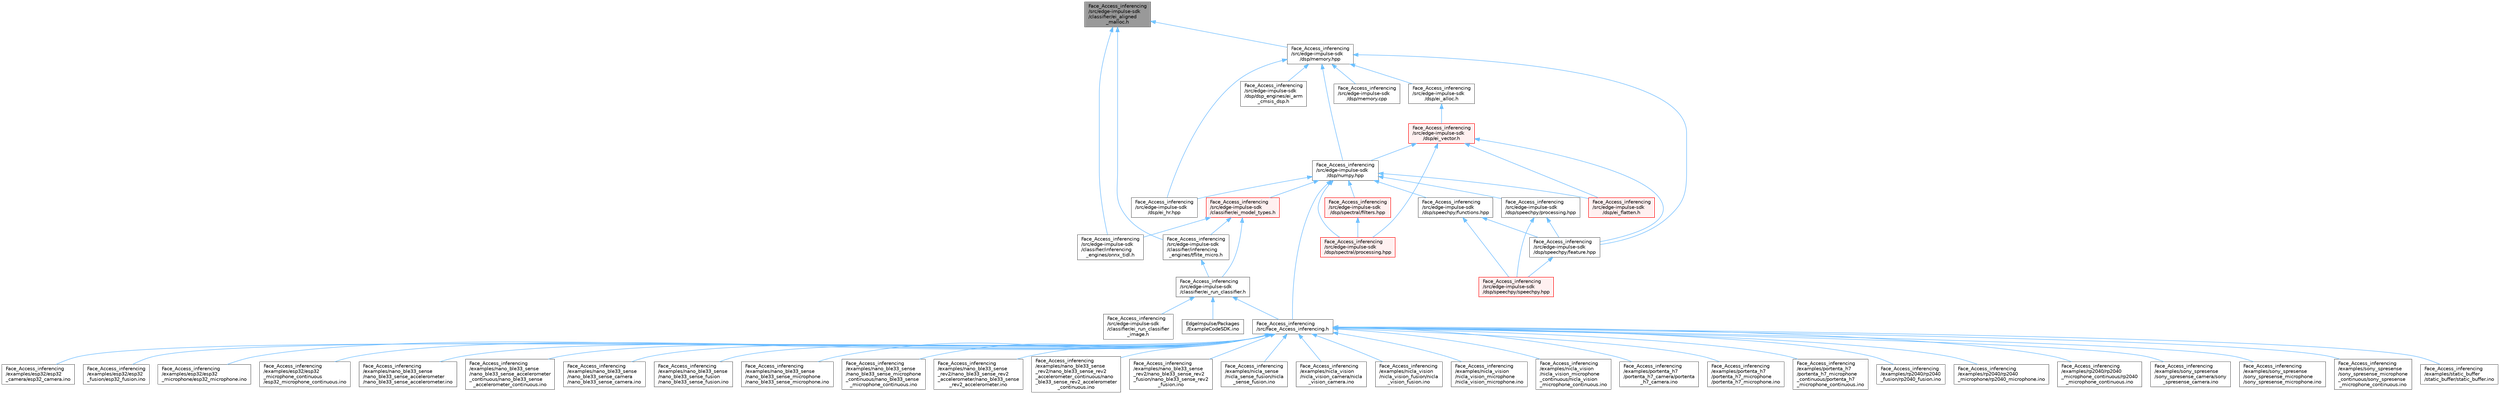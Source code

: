 digraph "Face_Access_inferencing/src/edge-impulse-sdk/classifier/ei_aligned_malloc.h"
{
 // LATEX_PDF_SIZE
  bgcolor="transparent";
  edge [fontname=Helvetica,fontsize=10,labelfontname=Helvetica,labelfontsize=10];
  node [fontname=Helvetica,fontsize=10,shape=box,height=0.2,width=0.4];
  Node1 [id="Node000001",label="Face_Access_inferencing\l/src/edge-impulse-sdk\l/classifier/ei_aligned\l_malloc.h",height=0.2,width=0.4,color="gray40", fillcolor="grey60", style="filled", fontcolor="black",tooltip=" "];
  Node1 -> Node2 [id="edge1_Node000001_Node000002",dir="back",color="steelblue1",style="solid",tooltip=" "];
  Node2 [id="Node000002",label="Face_Access_inferencing\l/src/edge-impulse-sdk\l/classifier/inferencing\l_engines/onnx_tidl.h",height=0.2,width=0.4,color="grey40", fillcolor="white", style="filled",URL="$onnx__tidl_8h.html",tooltip=" "];
  Node1 -> Node3 [id="edge2_Node000001_Node000003",dir="back",color="steelblue1",style="solid",tooltip=" "];
  Node3 [id="Node000003",label="Face_Access_inferencing\l/src/edge-impulse-sdk\l/classifier/inferencing\l_engines/tflite_micro.h",height=0.2,width=0.4,color="grey40", fillcolor="white", style="filled",URL="$tflite__micro_8h.html",tooltip=" "];
  Node3 -> Node4 [id="edge3_Node000003_Node000004",dir="back",color="steelblue1",style="solid",tooltip=" "];
  Node4 [id="Node000004",label="Face_Access_inferencing\l/src/edge-impulse-sdk\l/classifier/ei_run_classifier.h",height=0.2,width=0.4,color="grey40", fillcolor="white", style="filled",URL="$ei__run__classifier_8h.html",tooltip=" "];
  Node4 -> Node5 [id="edge4_Node000004_Node000005",dir="back",color="steelblue1",style="solid",tooltip=" "];
  Node5 [id="Node000005",label="EdgeImpulse/Packages\l/ExampleCodeSDK.ino",height=0.2,width=0.4,color="grey40", fillcolor="white", style="filled",URL="$_example_code_s_d_k_8ino.html",tooltip=" "];
  Node4 -> Node6 [id="edge5_Node000004_Node000006",dir="back",color="steelblue1",style="solid",tooltip=" "];
  Node6 [id="Node000006",label="Face_Access_inferencing\l/src/Face_Access_inferencing.h",height=0.2,width=0.4,color="grey40", fillcolor="white", style="filled",URL="$_face___access__inferencing_8h.html",tooltip=" "];
  Node6 -> Node7 [id="edge6_Node000006_Node000007",dir="back",color="steelblue1",style="solid",tooltip=" "];
  Node7 [id="Node000007",label="Face_Access_inferencing\l/examples/esp32/esp32\l_camera/esp32_camera.ino",height=0.2,width=0.4,color="grey40", fillcolor="white", style="filled",URL="$esp32__camera_8ino.html",tooltip=" "];
  Node6 -> Node8 [id="edge7_Node000006_Node000008",dir="back",color="steelblue1",style="solid",tooltip=" "];
  Node8 [id="Node000008",label="Face_Access_inferencing\l/examples/esp32/esp32\l_fusion/esp32_fusion.ino",height=0.2,width=0.4,color="grey40", fillcolor="white", style="filled",URL="$esp32__fusion_8ino.html",tooltip=" "];
  Node6 -> Node9 [id="edge8_Node000006_Node000009",dir="back",color="steelblue1",style="solid",tooltip=" "];
  Node9 [id="Node000009",label="Face_Access_inferencing\l/examples/esp32/esp32\l_microphone/esp32_microphone.ino",height=0.2,width=0.4,color="grey40", fillcolor="white", style="filled",URL="$esp32__microphone_8ino.html",tooltip=" "];
  Node6 -> Node10 [id="edge9_Node000006_Node000010",dir="back",color="steelblue1",style="solid",tooltip=" "];
  Node10 [id="Node000010",label="Face_Access_inferencing\l/examples/esp32/esp32\l_microphone_continuous\l/esp32_microphone_continuous.ino",height=0.2,width=0.4,color="grey40", fillcolor="white", style="filled",URL="$esp32__microphone__continuous_8ino.html",tooltip=" "];
  Node6 -> Node11 [id="edge10_Node000006_Node000011",dir="back",color="steelblue1",style="solid",tooltip=" "];
  Node11 [id="Node000011",label="Face_Access_inferencing\l/examples/nano_ble33_sense\l/nano_ble33_sense_accelerometer\l/nano_ble33_sense_accelerometer.ino",height=0.2,width=0.4,color="grey40", fillcolor="white", style="filled",URL="$nano__ble33__sense__accelerometer_8ino.html",tooltip=" "];
  Node6 -> Node12 [id="edge11_Node000006_Node000012",dir="back",color="steelblue1",style="solid",tooltip=" "];
  Node12 [id="Node000012",label="Face_Access_inferencing\l/examples/nano_ble33_sense\l/nano_ble33_sense_accelerometer\l_continuous/nano_ble33_sense\l_accelerometer_continuous.ino",height=0.2,width=0.4,color="grey40", fillcolor="white", style="filled",URL="$nano__ble33__sense__accelerometer__continuous_8ino.html",tooltip=" "];
  Node6 -> Node13 [id="edge12_Node000006_Node000013",dir="back",color="steelblue1",style="solid",tooltip=" "];
  Node13 [id="Node000013",label="Face_Access_inferencing\l/examples/nano_ble33_sense\l/nano_ble33_sense_camera\l/nano_ble33_sense_camera.ino",height=0.2,width=0.4,color="grey40", fillcolor="white", style="filled",URL="$nano__ble33__sense__camera_8ino.html",tooltip=" "];
  Node6 -> Node14 [id="edge13_Node000006_Node000014",dir="back",color="steelblue1",style="solid",tooltip=" "];
  Node14 [id="Node000014",label="Face_Access_inferencing\l/examples/nano_ble33_sense\l/nano_ble33_sense_fusion\l/nano_ble33_sense_fusion.ino",height=0.2,width=0.4,color="grey40", fillcolor="white", style="filled",URL="$nano__ble33__sense__fusion_8ino.html",tooltip=" "];
  Node6 -> Node15 [id="edge14_Node000006_Node000015",dir="back",color="steelblue1",style="solid",tooltip=" "];
  Node15 [id="Node000015",label="Face_Access_inferencing\l/examples/nano_ble33_sense\l/nano_ble33_sense_microphone\l/nano_ble33_sense_microphone.ino",height=0.2,width=0.4,color="grey40", fillcolor="white", style="filled",URL="$nano__ble33__sense__microphone_8ino.html",tooltip=" "];
  Node6 -> Node16 [id="edge15_Node000006_Node000016",dir="back",color="steelblue1",style="solid",tooltip=" "];
  Node16 [id="Node000016",label="Face_Access_inferencing\l/examples/nano_ble33_sense\l/nano_ble33_sense_microphone\l_continuous/nano_ble33_sense\l_microphone_continuous.ino",height=0.2,width=0.4,color="grey40", fillcolor="white", style="filled",URL="$nano__ble33__sense__microphone__continuous_8ino.html",tooltip=" "];
  Node6 -> Node17 [id="edge16_Node000006_Node000017",dir="back",color="steelblue1",style="solid",tooltip=" "];
  Node17 [id="Node000017",label="Face_Access_inferencing\l/examples/nano_ble33_sense\l_rev2/nano_ble33_sense_rev2\l_accelerometer/nano_ble33_sense\l_rev2_accelerometer.ino",height=0.2,width=0.4,color="grey40", fillcolor="white", style="filled",URL="$nano__ble33__sense__rev2__accelerometer_8ino.html",tooltip=" "];
  Node6 -> Node18 [id="edge17_Node000006_Node000018",dir="back",color="steelblue1",style="solid",tooltip=" "];
  Node18 [id="Node000018",label="Face_Access_inferencing\l/examples/nano_ble33_sense\l_rev2/nano_ble33_sense_rev2\l_accelerometer_continuous/nano\l_ble33_sense_rev2_accelerometer\l_continuous.ino",height=0.2,width=0.4,color="grey40", fillcolor="white", style="filled",URL="$nano__ble33__sense__rev2__accelerometer__continuous_8ino.html",tooltip=" "];
  Node6 -> Node19 [id="edge18_Node000006_Node000019",dir="back",color="steelblue1",style="solid",tooltip=" "];
  Node19 [id="Node000019",label="Face_Access_inferencing\l/examples/nano_ble33_sense\l_rev2/nano_ble33_sense_rev2\l_fusion/nano_ble33_sense_rev2\l_fusion.ino",height=0.2,width=0.4,color="grey40", fillcolor="white", style="filled",URL="$nano__ble33__sense__rev2__fusion_8ino.html",tooltip=" "];
  Node6 -> Node20 [id="edge19_Node000006_Node000020",dir="back",color="steelblue1",style="solid",tooltip=" "];
  Node20 [id="Node000020",label="Face_Access_inferencing\l/examples/nicla_sense\l/nicla_sense_fusion/nicla\l_sense_fusion.ino",height=0.2,width=0.4,color="grey40", fillcolor="white", style="filled",URL="$nicla__sense__fusion_8ino.html",tooltip=" "];
  Node6 -> Node21 [id="edge20_Node000006_Node000021",dir="back",color="steelblue1",style="solid",tooltip=" "];
  Node21 [id="Node000021",label="Face_Access_inferencing\l/examples/nicla_vision\l/nicla_vision_camera/nicla\l_vision_camera.ino",height=0.2,width=0.4,color="grey40", fillcolor="white", style="filled",URL="$nicla__vision__camera_8ino.html",tooltip=" "];
  Node6 -> Node22 [id="edge21_Node000006_Node000022",dir="back",color="steelblue1",style="solid",tooltip=" "];
  Node22 [id="Node000022",label="Face_Access_inferencing\l/examples/nicla_vision\l/nicla_vision_fusion/nicla\l_vision_fusion.ino",height=0.2,width=0.4,color="grey40", fillcolor="white", style="filled",URL="$nicla__vision__fusion_8ino.html",tooltip=" "];
  Node6 -> Node23 [id="edge22_Node000006_Node000023",dir="back",color="steelblue1",style="solid",tooltip=" "];
  Node23 [id="Node000023",label="Face_Access_inferencing\l/examples/nicla_vision\l/nicla_vision_microphone\l/nicla_vision_microphone.ino",height=0.2,width=0.4,color="grey40", fillcolor="white", style="filled",URL="$nicla__vision__microphone_8ino.html",tooltip=" "];
  Node6 -> Node24 [id="edge23_Node000006_Node000024",dir="back",color="steelblue1",style="solid",tooltip=" "];
  Node24 [id="Node000024",label="Face_Access_inferencing\l/examples/nicla_vision\l/nicla_vision_microphone\l_continuous/nicla_vision\l_microphone_continuous.ino",height=0.2,width=0.4,color="grey40", fillcolor="white", style="filled",URL="$nicla__vision__microphone__continuous_8ino.html",tooltip=" "];
  Node6 -> Node25 [id="edge24_Node000006_Node000025",dir="back",color="steelblue1",style="solid",tooltip=" "];
  Node25 [id="Node000025",label="Face_Access_inferencing\l/examples/portenta_h7\l/portenta_h7_camera/portenta\l_h7_camera.ino",height=0.2,width=0.4,color="grey40", fillcolor="white", style="filled",URL="$portenta__h7__camera_8ino.html",tooltip=" "];
  Node6 -> Node26 [id="edge25_Node000006_Node000026",dir="back",color="steelblue1",style="solid",tooltip=" "];
  Node26 [id="Node000026",label="Face_Access_inferencing\l/examples/portenta_h7\l/portenta_h7_microphone\l/portenta_h7_microphone.ino",height=0.2,width=0.4,color="grey40", fillcolor="white", style="filled",URL="$portenta__h7__microphone_8ino.html",tooltip=" "];
  Node6 -> Node27 [id="edge26_Node000006_Node000027",dir="back",color="steelblue1",style="solid",tooltip=" "];
  Node27 [id="Node000027",label="Face_Access_inferencing\l/examples/portenta_h7\l/portenta_h7_microphone\l_continuous/portenta_h7\l_microphone_continuous.ino",height=0.2,width=0.4,color="grey40", fillcolor="white", style="filled",URL="$portenta__h7__microphone__continuous_8ino.html",tooltip=" "];
  Node6 -> Node28 [id="edge27_Node000006_Node000028",dir="back",color="steelblue1",style="solid",tooltip=" "];
  Node28 [id="Node000028",label="Face_Access_inferencing\l/examples/rp2040/rp2040\l_fusion/rp2040_fusion.ino",height=0.2,width=0.4,color="grey40", fillcolor="white", style="filled",URL="$rp2040__fusion_8ino.html",tooltip=" "];
  Node6 -> Node29 [id="edge28_Node000006_Node000029",dir="back",color="steelblue1",style="solid",tooltip=" "];
  Node29 [id="Node000029",label="Face_Access_inferencing\l/examples/rp2040/rp2040\l_microphone/rp2040_microphone.ino",height=0.2,width=0.4,color="grey40", fillcolor="white", style="filled",URL="$rp2040__microphone_8ino.html",tooltip=" "];
  Node6 -> Node30 [id="edge29_Node000006_Node000030",dir="back",color="steelblue1",style="solid",tooltip=" "];
  Node30 [id="Node000030",label="Face_Access_inferencing\l/examples/rp2040/rp2040\l_microphone_continuous/rp2040\l_microphone_continuous.ino",height=0.2,width=0.4,color="grey40", fillcolor="white", style="filled",URL="$rp2040__microphone__continuous_8ino.html",tooltip=" "];
  Node6 -> Node31 [id="edge30_Node000006_Node000031",dir="back",color="steelblue1",style="solid",tooltip=" "];
  Node31 [id="Node000031",label="Face_Access_inferencing\l/examples/sony_spresense\l/sony_spresense_camera/sony\l_spresense_camera.ino",height=0.2,width=0.4,color="grey40", fillcolor="white", style="filled",URL="$sony__spresense__camera_8ino.html",tooltip=" "];
  Node6 -> Node32 [id="edge31_Node000006_Node000032",dir="back",color="steelblue1",style="solid",tooltip=" "];
  Node32 [id="Node000032",label="Face_Access_inferencing\l/examples/sony_spresense\l/sony_spresense_microphone\l/sony_spresense_microphone.ino",height=0.2,width=0.4,color="grey40", fillcolor="white", style="filled",URL="$sony__spresense__microphone_8ino.html",tooltip=" "];
  Node6 -> Node33 [id="edge32_Node000006_Node000033",dir="back",color="steelblue1",style="solid",tooltip=" "];
  Node33 [id="Node000033",label="Face_Access_inferencing\l/examples/sony_spresense\l/sony_spresense_microphone\l_continuous/sony_spresense\l_microphone_continuous.ino",height=0.2,width=0.4,color="grey40", fillcolor="white", style="filled",URL="$sony__spresense__microphone__continuous_8ino.html",tooltip=" "];
  Node6 -> Node34 [id="edge33_Node000006_Node000034",dir="back",color="steelblue1",style="solid",tooltip=" "];
  Node34 [id="Node000034",label="Face_Access_inferencing\l/examples/static_buffer\l/static_buffer/static_buffer.ino",height=0.2,width=0.4,color="grey40", fillcolor="white", style="filled",URL="$static__buffer_8ino.html",tooltip=" "];
  Node4 -> Node35 [id="edge34_Node000004_Node000035",dir="back",color="steelblue1",style="solid",tooltip=" "];
  Node35 [id="Node000035",label="Face_Access_inferencing\l/src/edge-impulse-sdk\l/classifier/ei_run_classifier\l_image.h",height=0.2,width=0.4,color="grey40", fillcolor="white", style="filled",URL="$ei__run__classifier__image_8h.html",tooltip=" "];
  Node1 -> Node36 [id="edge35_Node000001_Node000036",dir="back",color="steelblue1",style="solid",tooltip=" "];
  Node36 [id="Node000036",label="Face_Access_inferencing\l/src/edge-impulse-sdk\l/dsp/memory.hpp",height=0.2,width=0.4,color="grey40", fillcolor="white", style="filled",URL="$memory_8hpp.html",tooltip=" "];
  Node36 -> Node37 [id="edge36_Node000036_Node000037",dir="back",color="steelblue1",style="solid",tooltip=" "];
  Node37 [id="Node000037",label="Face_Access_inferencing\l/src/edge-impulse-sdk\l/dsp/dsp_engines/ei_arm\l_cmsis_dsp.h",height=0.2,width=0.4,color="grey40", fillcolor="white", style="filled",URL="$ei__arm__cmsis__dsp_8h.html",tooltip=" "];
  Node36 -> Node38 [id="edge37_Node000036_Node000038",dir="back",color="steelblue1",style="solid",tooltip=" "];
  Node38 [id="Node000038",label="Face_Access_inferencing\l/src/edge-impulse-sdk\l/dsp/ei_alloc.h",height=0.2,width=0.4,color="grey40", fillcolor="white", style="filled",URL="$ei__alloc_8h.html",tooltip=" "];
  Node38 -> Node39 [id="edge38_Node000038_Node000039",dir="back",color="steelblue1",style="solid",tooltip=" "];
  Node39 [id="Node000039",label="Face_Access_inferencing\l/src/edge-impulse-sdk\l/dsp/ei_vector.h",height=0.2,width=0.4,color="red", fillcolor="#FFF0F0", style="filled",URL="$ei__vector_8h.html",tooltip=" "];
  Node39 -> Node50 [id="edge39_Node000039_Node000050",dir="back",color="steelblue1",style="solid",tooltip=" "];
  Node50 [id="Node000050",label="Face_Access_inferencing\l/src/edge-impulse-sdk\l/dsp/ei_flatten.h",height=0.2,width=0.4,color="red", fillcolor="#FFF0F0", style="filled",URL="$ei__flatten_8h.html",tooltip=" "];
  Node39 -> Node53 [id="edge40_Node000039_Node000053",dir="back",color="steelblue1",style="solid",tooltip=" "];
  Node53 [id="Node000053",label="Face_Access_inferencing\l/src/edge-impulse-sdk\l/dsp/numpy.hpp",height=0.2,width=0.4,color="grey40", fillcolor="white", style="filled",URL="$numpy_8hpp.html",tooltip=" "];
  Node53 -> Node6 [id="edge41_Node000053_Node000006",dir="back",color="steelblue1",style="solid",tooltip=" "];
  Node53 -> Node54 [id="edge42_Node000053_Node000054",dir="back",color="steelblue1",style="solid",tooltip=" "];
  Node54 [id="Node000054",label="Face_Access_inferencing\l/src/edge-impulse-sdk\l/classifier/ei_model_types.h",height=0.2,width=0.4,color="red", fillcolor="#FFF0F0", style="filled",URL="$ei__model__types_8h.html",tooltip=" "];
  Node54 -> Node4 [id="edge43_Node000054_Node000004",dir="back",color="steelblue1",style="solid",tooltip=" "];
  Node54 -> Node2 [id="edge44_Node000054_Node000002",dir="back",color="steelblue1",style="solid",tooltip=" "];
  Node54 -> Node3 [id="edge45_Node000054_Node000003",dir="back",color="steelblue1",style="solid",tooltip=" "];
  Node53 -> Node50 [id="edge46_Node000053_Node000050",dir="back",color="steelblue1",style="solid",tooltip=" "];
  Node53 -> Node63 [id="edge47_Node000053_Node000063",dir="back",color="steelblue1",style="solid",tooltip=" "];
  Node63 [id="Node000063",label="Face_Access_inferencing\l/src/edge-impulse-sdk\l/dsp/ei_hr.hpp",height=0.2,width=0.4,color="grey40", fillcolor="white", style="filled",URL="$ei__hr_8hpp.html",tooltip=" "];
  Node53 -> Node64 [id="edge48_Node000053_Node000064",dir="back",color="steelblue1",style="solid",tooltip=" "];
  Node64 [id="Node000064",label="Face_Access_inferencing\l/src/edge-impulse-sdk\l/dsp/spectral/filters.hpp",height=0.2,width=0.4,color="red", fillcolor="#FFF0F0", style="filled",URL="$filters_8hpp.html",tooltip=" "];
  Node64 -> Node66 [id="edge49_Node000064_Node000066",dir="back",color="steelblue1",style="solid",tooltip=" "];
  Node66 [id="Node000066",label="Face_Access_inferencing\l/src/edge-impulse-sdk\l/dsp/spectral/processing.hpp",height=0.2,width=0.4,color="red", fillcolor="#FFF0F0", style="filled",URL="$spectral_2processing_8hpp.html",tooltip=" "];
  Node53 -> Node66 [id="edge50_Node000053_Node000066",dir="back",color="steelblue1",style="solid",tooltip=" "];
  Node53 -> Node70 [id="edge51_Node000053_Node000070",dir="back",color="steelblue1",style="solid",tooltip=" "];
  Node70 [id="Node000070",label="Face_Access_inferencing\l/src/edge-impulse-sdk\l/dsp/speechpy/functions.hpp",height=0.2,width=0.4,color="grey40", fillcolor="white", style="filled",URL="$functions_8hpp.html",tooltip=" "];
  Node70 -> Node71 [id="edge52_Node000070_Node000071",dir="back",color="steelblue1",style="solid",tooltip=" "];
  Node71 [id="Node000071",label="Face_Access_inferencing\l/src/edge-impulse-sdk\l/dsp/speechpy/feature.hpp",height=0.2,width=0.4,color="grey40", fillcolor="white", style="filled",URL="$speechpy_2feature_8hpp.html",tooltip=" "];
  Node71 -> Node72 [id="edge53_Node000071_Node000072",dir="back",color="steelblue1",style="solid",tooltip=" "];
  Node72 [id="Node000072",label="Face_Access_inferencing\l/src/edge-impulse-sdk\l/dsp/speechpy/speechpy.hpp",height=0.2,width=0.4,color="red", fillcolor="#FFF0F0", style="filled",URL="$speechpy_8hpp.html",tooltip=" "];
  Node70 -> Node72 [id="edge54_Node000070_Node000072",dir="back",color="steelblue1",style="solid",tooltip=" "];
  Node53 -> Node73 [id="edge55_Node000053_Node000073",dir="back",color="steelblue1",style="solid",tooltip=" "];
  Node73 [id="Node000073",label="Face_Access_inferencing\l/src/edge-impulse-sdk\l/dsp/speechpy/processing.hpp",height=0.2,width=0.4,color="grey40", fillcolor="white", style="filled",URL="$speechpy_2processing_8hpp.html",tooltip=" "];
  Node73 -> Node71 [id="edge56_Node000073_Node000071",dir="back",color="steelblue1",style="solid",tooltip=" "];
  Node73 -> Node72 [id="edge57_Node000073_Node000072",dir="back",color="steelblue1",style="solid",tooltip=" "];
  Node39 -> Node66 [id="edge58_Node000039_Node000066",dir="back",color="steelblue1",style="solid",tooltip=" "];
  Node39 -> Node71 [id="edge59_Node000039_Node000071",dir="back",color="steelblue1",style="solid",tooltip=" "];
  Node36 -> Node63 [id="edge60_Node000036_Node000063",dir="back",color="steelblue1",style="solid",tooltip=" "];
  Node36 -> Node75 [id="edge61_Node000036_Node000075",dir="back",color="steelblue1",style="solid",tooltip=" "];
  Node75 [id="Node000075",label="Face_Access_inferencing\l/src/edge-impulse-sdk\l/dsp/memory.cpp",height=0.2,width=0.4,color="grey40", fillcolor="white", style="filled",URL="$memory_8cpp.html",tooltip=" "];
  Node36 -> Node53 [id="edge62_Node000036_Node000053",dir="back",color="steelblue1",style="solid",tooltip=" "];
  Node36 -> Node71 [id="edge63_Node000036_Node000071",dir="back",color="steelblue1",style="solid",tooltip=" "];
}
